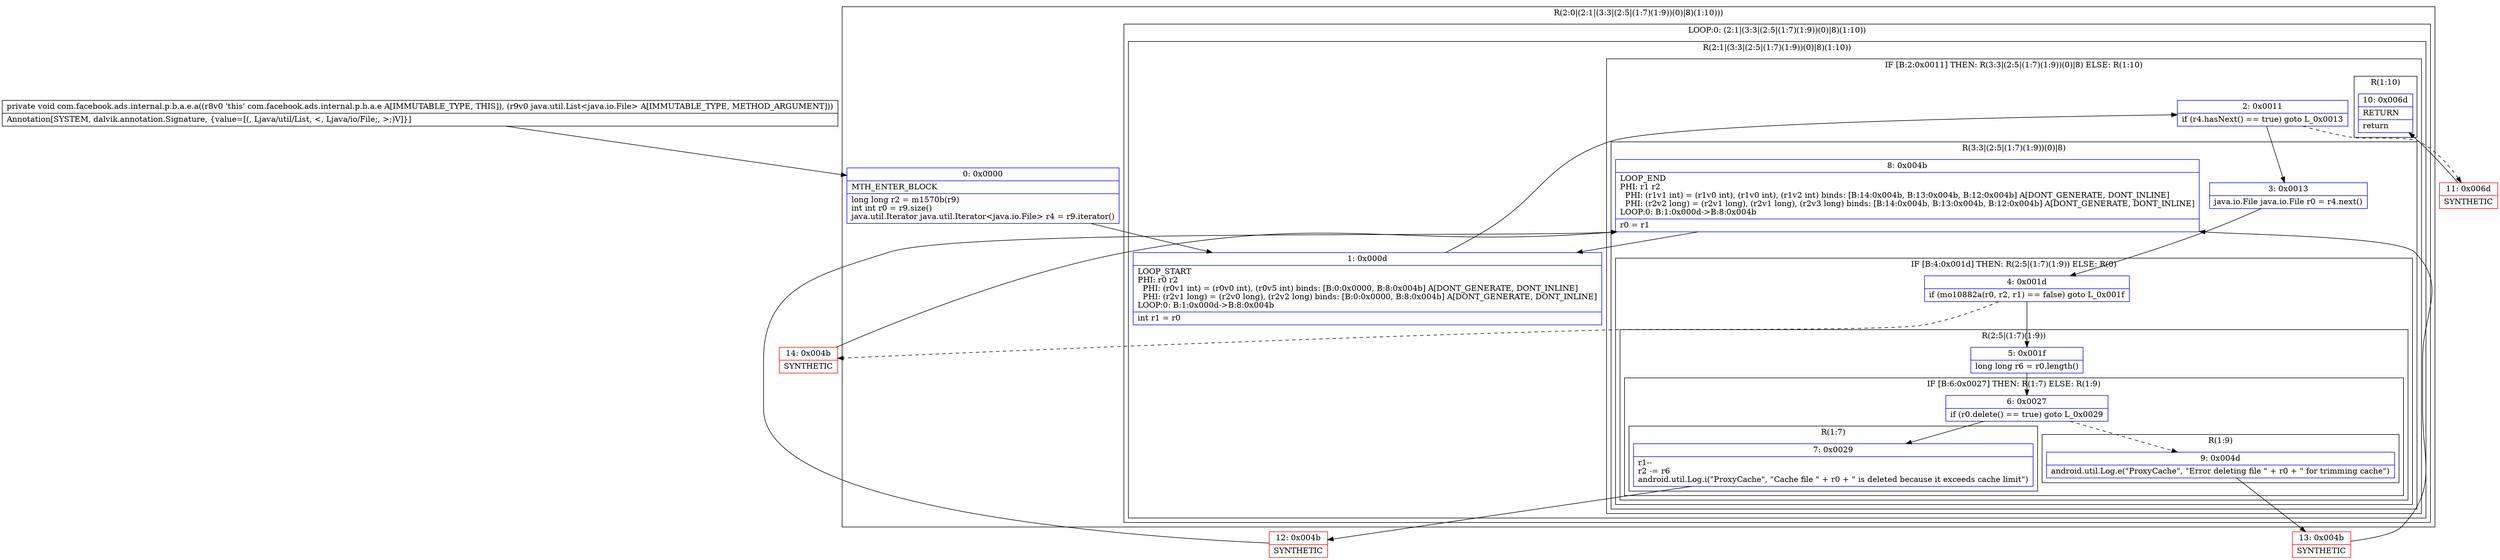 digraph "CFG forcom.facebook.ads.internal.p.b.a.e.a(Ljava\/util\/List;)V" {
subgraph cluster_Region_481132398 {
label = "R(2:0|(2:1|(3:3|(2:5|(1:7)(1:9))(0)|8)(1:10)))";
node [shape=record,color=blue];
Node_0 [shape=record,label="{0\:\ 0x0000|MTH_ENTER_BLOCK\l|long long r2 = m1570b(r9)\lint int r0 = r9.size()\ljava.util.Iterator java.util.Iterator\<java.io.File\> r4 = r9.iterator()\l}"];
subgraph cluster_LoopRegion_925247179 {
label = "LOOP:0: (2:1|(3:3|(2:5|(1:7)(1:9))(0)|8)(1:10))";
node [shape=record,color=blue];
subgraph cluster_Region_97278407 {
label = "R(2:1|(3:3|(2:5|(1:7)(1:9))(0)|8)(1:10))";
node [shape=record,color=blue];
Node_1 [shape=record,label="{1\:\ 0x000d|LOOP_START\lPHI: r0 r2 \l  PHI: (r0v1 int) = (r0v0 int), (r0v5 int) binds: [B:0:0x0000, B:8:0x004b] A[DONT_GENERATE, DONT_INLINE]\l  PHI: (r2v1 long) = (r2v0 long), (r2v2 long) binds: [B:0:0x0000, B:8:0x004b] A[DONT_GENERATE, DONT_INLINE]\lLOOP:0: B:1:0x000d\-\>B:8:0x004b\l|int r1 = r0\l}"];
subgraph cluster_IfRegion_518361530 {
label = "IF [B:2:0x0011] THEN: R(3:3|(2:5|(1:7)(1:9))(0)|8) ELSE: R(1:10)";
node [shape=record,color=blue];
Node_2 [shape=record,label="{2\:\ 0x0011|if (r4.hasNext() == true) goto L_0x0013\l}"];
subgraph cluster_Region_1928138491 {
label = "R(3:3|(2:5|(1:7)(1:9))(0)|8)";
node [shape=record,color=blue];
Node_3 [shape=record,label="{3\:\ 0x0013|java.io.File java.io.File r0 = r4.next()\l}"];
subgraph cluster_IfRegion_1838535937 {
label = "IF [B:4:0x001d] THEN: R(2:5|(1:7)(1:9)) ELSE: R(0)";
node [shape=record,color=blue];
Node_4 [shape=record,label="{4\:\ 0x001d|if (mo10882a(r0, r2, r1) == false) goto L_0x001f\l}"];
subgraph cluster_Region_1570468538 {
label = "R(2:5|(1:7)(1:9))";
node [shape=record,color=blue];
Node_5 [shape=record,label="{5\:\ 0x001f|long long r6 = r0.length()\l}"];
subgraph cluster_IfRegion_1192965412 {
label = "IF [B:6:0x0027] THEN: R(1:7) ELSE: R(1:9)";
node [shape=record,color=blue];
Node_6 [shape=record,label="{6\:\ 0x0027|if (r0.delete() == true) goto L_0x0029\l}"];
subgraph cluster_Region_56822334 {
label = "R(1:7)";
node [shape=record,color=blue];
Node_7 [shape=record,label="{7\:\ 0x0029|r1\-\-\lr2 \-= r6\landroid.util.Log.i(\"ProxyCache\", \"Cache file \" + r0 + \" is deleted because it exceeds cache limit\")\l}"];
}
subgraph cluster_Region_545152609 {
label = "R(1:9)";
node [shape=record,color=blue];
Node_9 [shape=record,label="{9\:\ 0x004d|android.util.Log.e(\"ProxyCache\", \"Error deleting file \" + r0 + \" for trimming cache\")\l}"];
}
}
}
subgraph cluster_Region_1891025158 {
label = "R(0)";
node [shape=record,color=blue];
}
}
Node_8 [shape=record,label="{8\:\ 0x004b|LOOP_END\lPHI: r1 r2 \l  PHI: (r1v1 int) = (r1v0 int), (r1v0 int), (r1v2 int) binds: [B:14:0x004b, B:13:0x004b, B:12:0x004b] A[DONT_GENERATE, DONT_INLINE]\l  PHI: (r2v2 long) = (r2v1 long), (r2v1 long), (r2v3 long) binds: [B:14:0x004b, B:13:0x004b, B:12:0x004b] A[DONT_GENERATE, DONT_INLINE]\lLOOP:0: B:1:0x000d\-\>B:8:0x004b\l|r0 = r1\l}"];
}
subgraph cluster_Region_106536587 {
label = "R(1:10)";
node [shape=record,color=blue];
Node_10 [shape=record,label="{10\:\ 0x006d|RETURN\l|return\l}"];
}
}
}
}
}
Node_11 [shape=record,color=red,label="{11\:\ 0x006d|SYNTHETIC\l}"];
Node_12 [shape=record,color=red,label="{12\:\ 0x004b|SYNTHETIC\l}"];
Node_13 [shape=record,color=red,label="{13\:\ 0x004b|SYNTHETIC\l}"];
Node_14 [shape=record,color=red,label="{14\:\ 0x004b|SYNTHETIC\l}"];
MethodNode[shape=record,label="{private void com.facebook.ads.internal.p.b.a.e.a((r8v0 'this' com.facebook.ads.internal.p.b.a.e A[IMMUTABLE_TYPE, THIS]), (r9v0 java.util.List\<java.io.File\> A[IMMUTABLE_TYPE, METHOD_ARGUMENT]))  | Annotation[SYSTEM, dalvik.annotation.Signature, \{value=[(, Ljava\/util\/List, \<, Ljava\/io\/File;, \>;)V]\}]\l}"];
MethodNode -> Node_0;
Node_0 -> Node_1;
Node_1 -> Node_2;
Node_2 -> Node_3;
Node_2 -> Node_11[style=dashed];
Node_3 -> Node_4;
Node_4 -> Node_5;
Node_4 -> Node_14[style=dashed];
Node_5 -> Node_6;
Node_6 -> Node_7;
Node_6 -> Node_9[style=dashed];
Node_7 -> Node_12;
Node_9 -> Node_13;
Node_8 -> Node_1;
Node_11 -> Node_10;
Node_12 -> Node_8;
Node_13 -> Node_8;
Node_14 -> Node_8;
}

